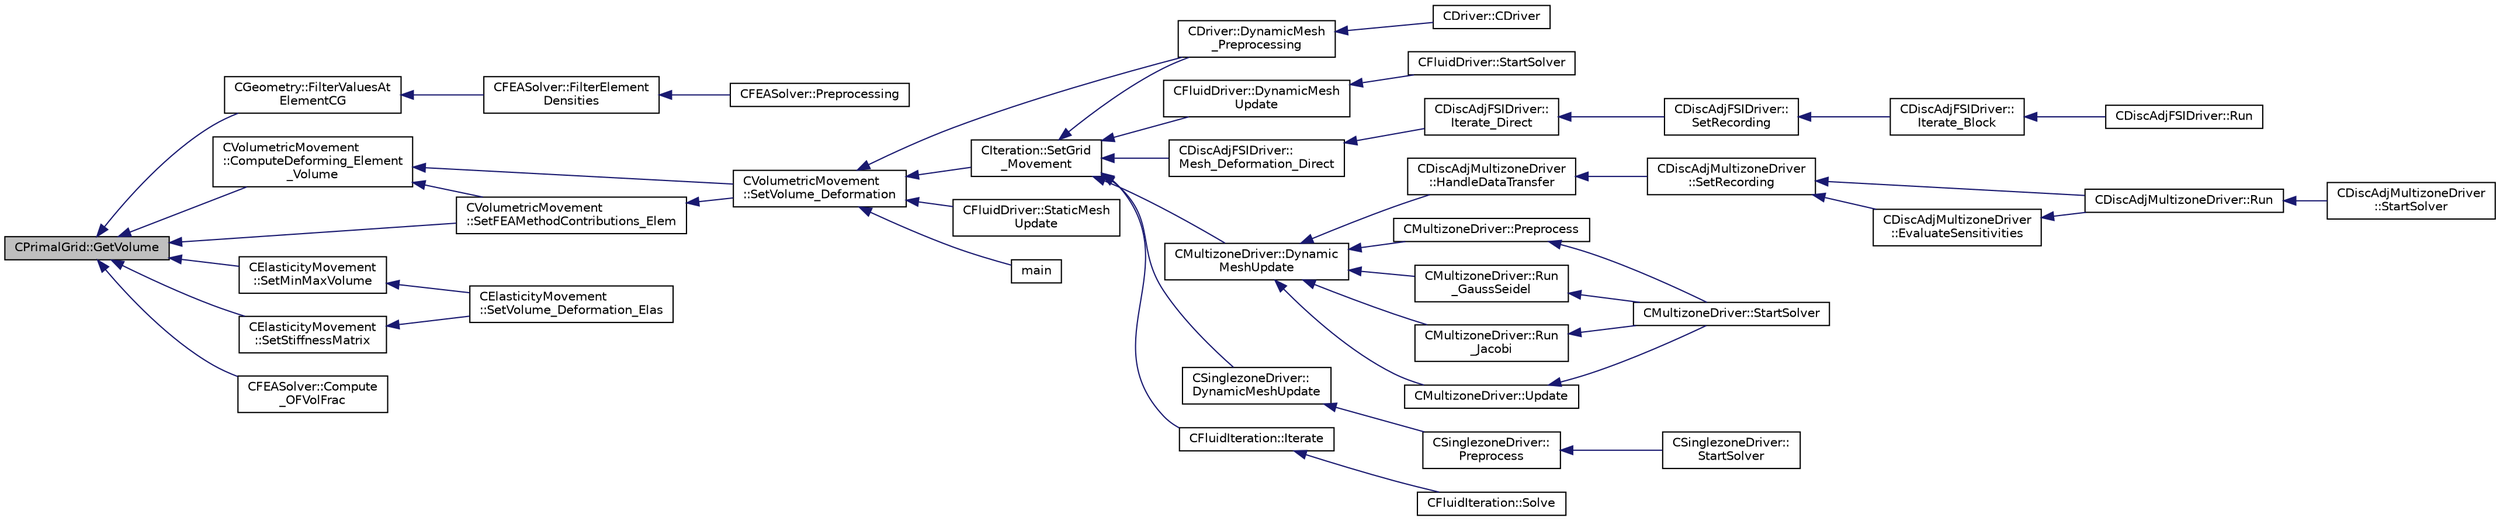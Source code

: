 digraph "CPrimalGrid::GetVolume"
{
  edge [fontname="Helvetica",fontsize="10",labelfontname="Helvetica",labelfontsize="10"];
  node [fontname="Helvetica",fontsize="10",shape=record];
  rankdir="LR";
  Node388 [label="CPrimalGrid::GetVolume",height=0.2,width=0.4,color="black", fillcolor="grey75", style="filled", fontcolor="black"];
  Node388 -> Node389 [dir="back",color="midnightblue",fontsize="10",style="solid",fontname="Helvetica"];
  Node389 [label="CGeometry::FilterValuesAt\lElementCG",height=0.2,width=0.4,color="black", fillcolor="white", style="filled",URL="$class_c_geometry.html#a02e1d354b9cd4b52304db5f01b65e8cd",tooltip="Filter values given at the element CG by performing a weighted average over a radial neighbourhood..."];
  Node389 -> Node390 [dir="back",color="midnightblue",fontsize="10",style="solid",fontname="Helvetica"];
  Node390 [label="CFEASolver::FilterElement\lDensities",height=0.2,width=0.4,color="black", fillcolor="white", style="filled",URL="$class_c_f_e_a_solver.html#a70b05ab2f9575ac11448cf1f52ebcc9e",tooltip="Filter the density field for topology optimization applications. "];
  Node390 -> Node391 [dir="back",color="midnightblue",fontsize="10",style="solid",fontname="Helvetica"];
  Node391 [label="CFEASolver::Preprocessing",height=0.2,width=0.4,color="black", fillcolor="white", style="filled",URL="$class_c_f_e_a_solver.html#a2171424e52ccd32f17bcbd4972b1fe15",tooltip="Set residuals to zero. "];
  Node388 -> Node392 [dir="back",color="midnightblue",fontsize="10",style="solid",fontname="Helvetica"];
  Node392 [label="CVolumetricMovement\l::ComputeDeforming_Element\l_Volume",height=0.2,width=0.4,color="black", fillcolor="white", style="filled",URL="$class_c_volumetric_movement.html#a7acdc25230eeae12974e8b4ffa054497",tooltip="Check for negative volumes (all elements) after performing grid deformation. "];
  Node392 -> Node393 [dir="back",color="midnightblue",fontsize="10",style="solid",fontname="Helvetica"];
  Node393 [label="CVolumetricMovement\l::SetVolume_Deformation",height=0.2,width=0.4,color="black", fillcolor="white", style="filled",URL="$class_c_volumetric_movement.html#a9120967db0448fb16cb3ddf14ce6b533",tooltip="Grid deformation using the spring analogy method. "];
  Node393 -> Node394 [dir="back",color="midnightblue",fontsize="10",style="solid",fontname="Helvetica"];
  Node394 [label="CDriver::DynamicMesh\l_Preprocessing",height=0.2,width=0.4,color="black", fillcolor="white", style="filled",URL="$class_c_driver.html#af585d91d9c08dbddcc2b3e67dd5f5af9",tooltip="GridMovement_Preprocessing. "];
  Node394 -> Node395 [dir="back",color="midnightblue",fontsize="10",style="solid",fontname="Helvetica"];
  Node395 [label="CDriver::CDriver",height=0.2,width=0.4,color="black", fillcolor="white", style="filled",URL="$class_c_driver.html#a3fca4a013a6efa9bbb38fe78a86b5f3d",tooltip="Constructor of the class. "];
  Node393 -> Node396 [dir="back",color="midnightblue",fontsize="10",style="solid",fontname="Helvetica"];
  Node396 [label="CIteration::SetGrid\l_Movement",height=0.2,width=0.4,color="black", fillcolor="white", style="filled",URL="$class_c_iteration.html#a7b36785762f6b0c214569b185b858b6c",tooltip="Updates the positions and grid velocities for dynamic meshes between physical time steps..."];
  Node396 -> Node394 [dir="back",color="midnightblue",fontsize="10",style="solid",fontname="Helvetica"];
  Node396 -> Node397 [dir="back",color="midnightblue",fontsize="10",style="solid",fontname="Helvetica"];
  Node397 [label="CFluidDriver::DynamicMesh\lUpdate",height=0.2,width=0.4,color="black", fillcolor="white", style="filled",URL="$class_c_fluid_driver.html#a4eee67049f34a1875a42afa470e9f828",tooltip="Perform a dynamic mesh deformation, included grid velocity computation and the update of the multigri..."];
  Node397 -> Node398 [dir="back",color="midnightblue",fontsize="10",style="solid",fontname="Helvetica"];
  Node398 [label="CFluidDriver::StartSolver",height=0.2,width=0.4,color="black", fillcolor="white", style="filled",URL="$class_c_fluid_driver.html#a1c122d5a4b5f562f69a84aef2b8bd6d5",tooltip="Launch the computation for all zones and all physics. "];
  Node396 -> Node399 [dir="back",color="midnightblue",fontsize="10",style="solid",fontname="Helvetica"];
  Node399 [label="CDiscAdjFSIDriver::\lMesh_Deformation_Direct",height=0.2,width=0.4,color="black", fillcolor="white", style="filled",URL="$class_c_disc_adj_f_s_i_driver.html#ad683500d6b3773af342165b1b18f5c59",tooltip="Run a direct mesh deformation. "];
  Node399 -> Node400 [dir="back",color="midnightblue",fontsize="10",style="solid",fontname="Helvetica"];
  Node400 [label="CDiscAdjFSIDriver::\lIterate_Direct",height=0.2,width=0.4,color="black", fillcolor="white", style="filled",URL="$class_c_disc_adj_f_s_i_driver.html#acd9e7f14d860522e48ba2b6db34efd49",tooltip="Iterate the direct solver for recording. "];
  Node400 -> Node401 [dir="back",color="midnightblue",fontsize="10",style="solid",fontname="Helvetica"];
  Node401 [label="CDiscAdjFSIDriver::\lSetRecording",height=0.2,width=0.4,color="black", fillcolor="white", style="filled",URL="$class_c_disc_adj_f_s_i_driver.html#ab07394a77802e469a321ccd1b10cb988",tooltip="Set the recording for a Discrete Adjoint iteration for the FSI problem. "];
  Node401 -> Node402 [dir="back",color="midnightblue",fontsize="10",style="solid",fontname="Helvetica"];
  Node402 [label="CDiscAdjFSIDriver::\lIterate_Block",height=0.2,width=0.4,color="black", fillcolor="white", style="filled",URL="$class_c_disc_adj_f_s_i_driver.html#a84949f139fa795b7d34d6ff77e82eb5c",tooltip="Iterate a certain block for adjoint FSI - may be the whole set of variables or independent and subite..."];
  Node402 -> Node403 [dir="back",color="midnightblue",fontsize="10",style="solid",fontname="Helvetica"];
  Node403 [label="CDiscAdjFSIDriver::Run",height=0.2,width=0.4,color="black", fillcolor="white", style="filled",URL="$class_c_disc_adj_f_s_i_driver.html#a2e965d6e9c4dcfc296077cae225cab21",tooltip="Run a Discrete Adjoint iteration for the FSI problem. "];
  Node396 -> Node404 [dir="back",color="midnightblue",fontsize="10",style="solid",fontname="Helvetica"];
  Node404 [label="CMultizoneDriver::Dynamic\lMeshUpdate",height=0.2,width=0.4,color="black", fillcolor="white", style="filled",URL="$class_c_multizone_driver.html#ad28a95a48e9750237a5e2b1bf2c4aac9",tooltip="Perform a dynamic mesh deformation, included grid velocity computation and the update of the multigri..."];
  Node404 -> Node405 [dir="back",color="midnightblue",fontsize="10",style="solid",fontname="Helvetica"];
  Node405 [label="CDiscAdjMultizoneDriver\l::HandleDataTransfer",height=0.2,width=0.4,color="black", fillcolor="white", style="filled",URL="$class_c_disc_adj_multizone_driver.html#ab33de05a7a1f77dcf60014a4a35dd4f1",tooltip="Transfer data between zones and update grids when required. "];
  Node405 -> Node406 [dir="back",color="midnightblue",fontsize="10",style="solid",fontname="Helvetica"];
  Node406 [label="CDiscAdjMultizoneDriver\l::SetRecording",height=0.2,width=0.4,color="black", fillcolor="white", style="filled",URL="$class_c_disc_adj_multizone_driver.html#a441f8669a04147aacab7df463e1dd021",tooltip="Record one iteration of the primal problem within each zone. "];
  Node406 -> Node407 [dir="back",color="midnightblue",fontsize="10",style="solid",fontname="Helvetica"];
  Node407 [label="CDiscAdjMultizoneDriver::Run",height=0.2,width=0.4,color="black", fillcolor="white", style="filled",URL="$class_c_disc_adj_multizone_driver.html#af996aecdb6d20aa4fc81c9b67295abf5",tooltip="[Overload] Run an discrete adjoint update of all solvers within multiple zones. "];
  Node407 -> Node408 [dir="back",color="midnightblue",fontsize="10",style="solid",fontname="Helvetica"];
  Node408 [label="CDiscAdjMultizoneDriver\l::StartSolver",height=0.2,width=0.4,color="black", fillcolor="white", style="filled",URL="$class_c_disc_adj_multizone_driver.html#a75de0a1a482ceeed4301a384f1515092",tooltip="[Overload] Launch the computation for discrete adjoint multizone problems. "];
  Node406 -> Node409 [dir="back",color="midnightblue",fontsize="10",style="solid",fontname="Helvetica"];
  Node409 [label="CDiscAdjMultizoneDriver\l::EvaluateSensitivities",height=0.2,width=0.4,color="black", fillcolor="white", style="filled",URL="$class_c_disc_adj_multizone_driver.html#ac2789097629674cfb7d4de64954024df",tooltip="Evaluate sensitivites for the current adjoint solution and output files. "];
  Node409 -> Node407 [dir="back",color="midnightblue",fontsize="10",style="solid",fontname="Helvetica"];
  Node404 -> Node410 [dir="back",color="midnightblue",fontsize="10",style="solid",fontname="Helvetica"];
  Node410 [label="CMultizoneDriver::Preprocess",height=0.2,width=0.4,color="black", fillcolor="white", style="filled",URL="$class_c_multizone_driver.html#a29c97f0dff69501feb7d5f8fe2670088",tooltip="Preprocess the multizone iteration. "];
  Node410 -> Node411 [dir="back",color="midnightblue",fontsize="10",style="solid",fontname="Helvetica"];
  Node411 [label="CMultizoneDriver::StartSolver",height=0.2,width=0.4,color="black", fillcolor="white", style="filled",URL="$class_c_multizone_driver.html#a03cfc000c383ef0d86d34e1c6aef5ff3",tooltip="[Overload] Launch the computation for multizone problems. "];
  Node404 -> Node412 [dir="back",color="midnightblue",fontsize="10",style="solid",fontname="Helvetica"];
  Node412 [label="CMultizoneDriver::Run\l_GaussSeidel",height=0.2,width=0.4,color="black", fillcolor="white", style="filled",URL="$class_c_multizone_driver.html#a8036223cdbe0c0d4552f17f6bad9189b",tooltip="Run a Block Gauss-Seidel iteration in all physical zones. "];
  Node412 -> Node411 [dir="back",color="midnightblue",fontsize="10",style="solid",fontname="Helvetica"];
  Node404 -> Node413 [dir="back",color="midnightblue",fontsize="10",style="solid",fontname="Helvetica"];
  Node413 [label="CMultizoneDriver::Run\l_Jacobi",height=0.2,width=0.4,color="black", fillcolor="white", style="filled",URL="$class_c_multizone_driver.html#a1bf2824daac5a10e8fb7387676eee338",tooltip="Run a Block-Jacobi iteration in all physical zones. "];
  Node413 -> Node411 [dir="back",color="midnightblue",fontsize="10",style="solid",fontname="Helvetica"];
  Node404 -> Node414 [dir="back",color="midnightblue",fontsize="10",style="solid",fontname="Helvetica"];
  Node414 [label="CMultizoneDriver::Update",height=0.2,width=0.4,color="black", fillcolor="white", style="filled",URL="$class_c_multizone_driver.html#ac5d960382730c14b035965906cf02cb6",tooltip="Update the dual-time solution within multiple zones. "];
  Node414 -> Node411 [dir="back",color="midnightblue",fontsize="10",style="solid",fontname="Helvetica"];
  Node396 -> Node415 [dir="back",color="midnightblue",fontsize="10",style="solid",fontname="Helvetica"];
  Node415 [label="CSinglezoneDriver::\lDynamicMeshUpdate",height=0.2,width=0.4,color="black", fillcolor="white", style="filled",URL="$class_c_singlezone_driver.html#a8cf4c7786b495d459818b656a7f6a357",tooltip="Perform a dynamic mesh deformation, included grid velocity computation and the update of the multigri..."];
  Node415 -> Node416 [dir="back",color="midnightblue",fontsize="10",style="solid",fontname="Helvetica"];
  Node416 [label="CSinglezoneDriver::\lPreprocess",height=0.2,width=0.4,color="black", fillcolor="white", style="filled",URL="$class_c_singlezone_driver.html#adc6587c2d0cd656a4fbdebaf611fbbc8",tooltip="Preprocess the single-zone iteration. "];
  Node416 -> Node417 [dir="back",color="midnightblue",fontsize="10",style="solid",fontname="Helvetica"];
  Node417 [label="CSinglezoneDriver::\lStartSolver",height=0.2,width=0.4,color="black", fillcolor="white", style="filled",URL="$class_c_singlezone_driver.html#a6eb4215f7ee740a6d5edb798110ce44a",tooltip="[Overload] Launch the computation for single-zone problems. "];
  Node396 -> Node418 [dir="back",color="midnightblue",fontsize="10",style="solid",fontname="Helvetica"];
  Node418 [label="CFluidIteration::Iterate",height=0.2,width=0.4,color="black", fillcolor="white", style="filled",URL="$class_c_fluid_iteration.html#ab1379b4cba3d8c893395123fb6030986",tooltip="Perform a single iteration of the fluid system. "];
  Node418 -> Node419 [dir="back",color="midnightblue",fontsize="10",style="solid",fontname="Helvetica"];
  Node419 [label="CFluidIteration::Solve",height=0.2,width=0.4,color="black", fillcolor="white", style="filled",URL="$class_c_fluid_iteration.html#ae22cd342c9c9d2ea5ac3f5103394ff80",tooltip="Iterate the fluid system for a number of Inner_Iter iterations. "];
  Node393 -> Node420 [dir="back",color="midnightblue",fontsize="10",style="solid",fontname="Helvetica"];
  Node420 [label="CFluidDriver::StaticMesh\lUpdate",height=0.2,width=0.4,color="black", fillcolor="white", style="filled",URL="$class_c_fluid_driver.html#a6771333285f189b2f979478dee64d897",tooltip="Perform a static mesh deformation, without considering grid velocity (multiple zone). "];
  Node393 -> Node421 [dir="back",color="midnightblue",fontsize="10",style="solid",fontname="Helvetica"];
  Node421 [label="main",height=0.2,width=0.4,color="black", fillcolor="white", style="filled",URL="$_s_u2___d_e_f_8cpp.html#a0ddf1224851353fc92bfbff6f499fa97"];
  Node392 -> Node422 [dir="back",color="midnightblue",fontsize="10",style="solid",fontname="Helvetica"];
  Node422 [label="CVolumetricMovement\l::SetFEAMethodContributions_Elem",height=0.2,width=0.4,color="black", fillcolor="white", style="filled",URL="$class_c_volumetric_movement.html#ad26b11c08de25982c8f254d465d244bb",tooltip="Compute the stiffness matrix for grid deformation using spring analogy. "];
  Node422 -> Node393 [dir="back",color="midnightblue",fontsize="10",style="solid",fontname="Helvetica"];
  Node388 -> Node422 [dir="back",color="midnightblue",fontsize="10",style="solid",fontname="Helvetica"];
  Node388 -> Node423 [dir="back",color="midnightblue",fontsize="10",style="solid",fontname="Helvetica"];
  Node423 [label="CElasticityMovement\l::SetMinMaxVolume",height=0.2,width=0.4,color="black", fillcolor="white", style="filled",URL="$class_c_elasticity_movement.html#a9f86dfceeca25d359e374181c7388ad3",tooltip="Compute the min and max volume for the stiffness matrix for grid deformation. "];
  Node423 -> Node424 [dir="back",color="midnightblue",fontsize="10",style="solid",fontname="Helvetica"];
  Node424 [label="CElasticityMovement\l::SetVolume_Deformation_Elas",height=0.2,width=0.4,color="black", fillcolor="white", style="filled",URL="$class_c_elasticity_movement.html#a214b75ab52f6238cf321ec5834289b8e",tooltip="Grid deformation using the linear elasticity equations. "];
  Node388 -> Node425 [dir="back",color="midnightblue",fontsize="10",style="solid",fontname="Helvetica"];
  Node425 [label="CElasticityMovement\l::SetStiffnessMatrix",height=0.2,width=0.4,color="black", fillcolor="white", style="filled",URL="$class_c_elasticity_movement.html#a7d559792126521cdca7d4ceab1f55984",tooltip="Compute the min and max volume for the stiffness matrix for grid deformation. "];
  Node425 -> Node424 [dir="back",color="midnightblue",fontsize="10",style="solid",fontname="Helvetica"];
  Node388 -> Node426 [dir="back",color="midnightblue",fontsize="10",style="solid",fontname="Helvetica"];
  Node426 [label="CFEASolver::Compute\l_OFVolFrac",height=0.2,width=0.4,color="black", fillcolor="white", style="filled",URL="$class_c_f_e_a_solver.html#adde9f7667d6d2ab1d4c96dfd4ba7c1fe",tooltip="Compute the objective function for a volume fraction. "];
}
